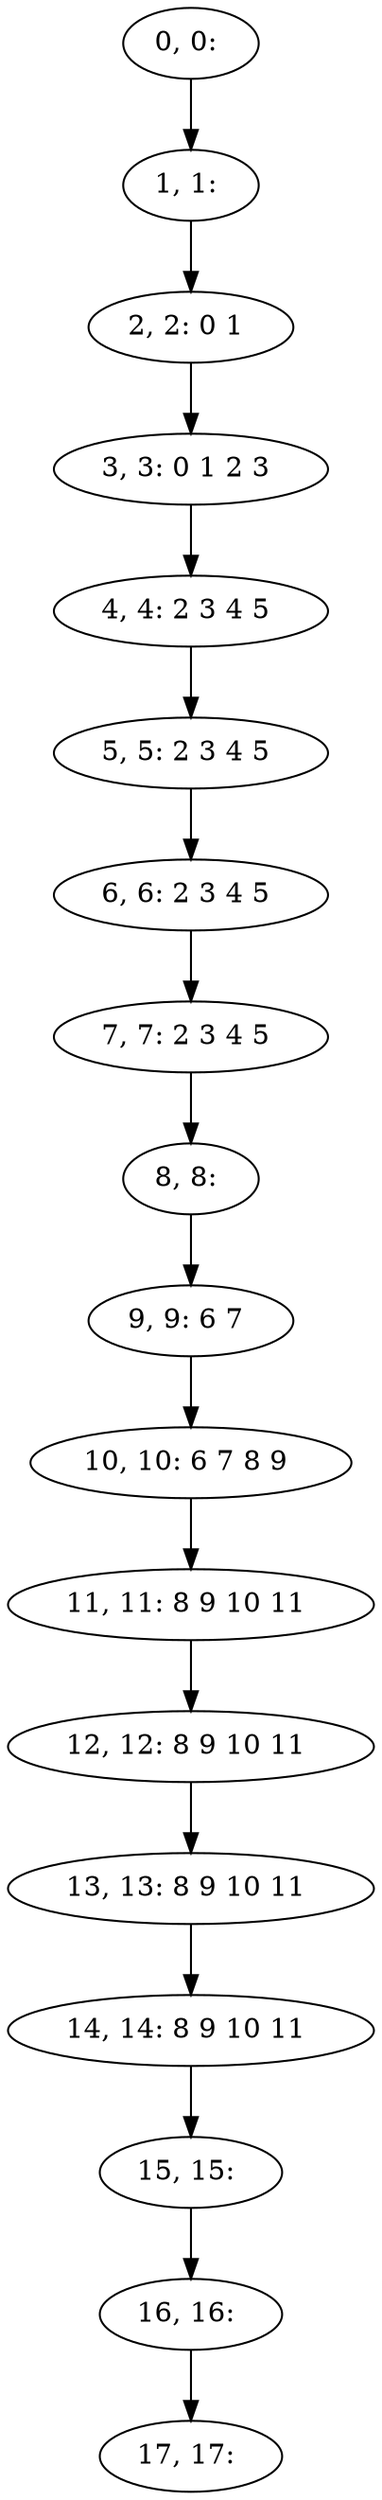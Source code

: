 digraph G {
0[label="0, 0: "];
1[label="1, 1: "];
2[label="2, 2: 0 1 "];
3[label="3, 3: 0 1 2 3 "];
4[label="4, 4: 2 3 4 5 "];
5[label="5, 5: 2 3 4 5 "];
6[label="6, 6: 2 3 4 5 "];
7[label="7, 7: 2 3 4 5 "];
8[label="8, 8: "];
9[label="9, 9: 6 7 "];
10[label="10, 10: 6 7 8 9 "];
11[label="11, 11: 8 9 10 11 "];
12[label="12, 12: 8 9 10 11 "];
13[label="13, 13: 8 9 10 11 "];
14[label="14, 14: 8 9 10 11 "];
15[label="15, 15: "];
16[label="16, 16: "];
17[label="17, 17: "];
0->1 ;
1->2 ;
2->3 ;
3->4 ;
4->5 ;
5->6 ;
6->7 ;
7->8 ;
8->9 ;
9->10 ;
10->11 ;
11->12 ;
12->13 ;
13->14 ;
14->15 ;
15->16 ;
16->17 ;
}
